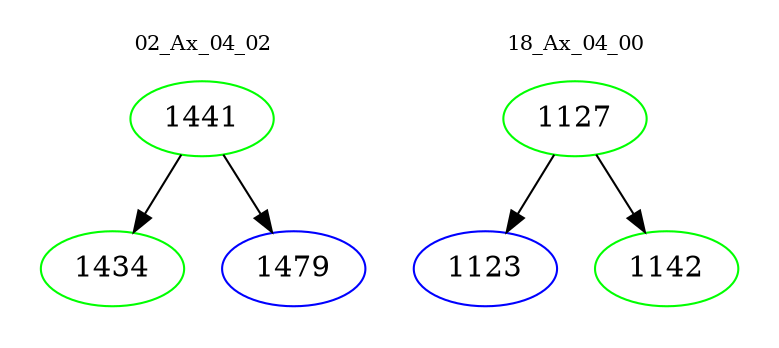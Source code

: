digraph{
subgraph cluster_0 {
color = white
label = "02_Ax_04_02";
fontsize=10;
T0_1441 [label="1441", color="green"]
T0_1441 -> T0_1434 [color="black"]
T0_1434 [label="1434", color="green"]
T0_1441 -> T0_1479 [color="black"]
T0_1479 [label="1479", color="blue"]
}
subgraph cluster_1 {
color = white
label = "18_Ax_04_00";
fontsize=10;
T1_1127 [label="1127", color="green"]
T1_1127 -> T1_1123 [color="black"]
T1_1123 [label="1123", color="blue"]
T1_1127 -> T1_1142 [color="black"]
T1_1142 [label="1142", color="green"]
}
}
